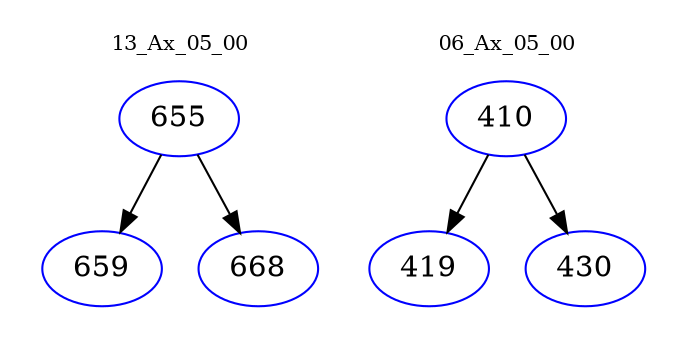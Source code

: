 digraph{
subgraph cluster_0 {
color = white
label = "13_Ax_05_00";
fontsize=10;
T0_655 [label="655", color="blue"]
T0_655 -> T0_659 [color="black"]
T0_659 [label="659", color="blue"]
T0_655 -> T0_668 [color="black"]
T0_668 [label="668", color="blue"]
}
subgraph cluster_1 {
color = white
label = "06_Ax_05_00";
fontsize=10;
T1_410 [label="410", color="blue"]
T1_410 -> T1_419 [color="black"]
T1_419 [label="419", color="blue"]
T1_410 -> T1_430 [color="black"]
T1_430 [label="430", color="blue"]
}
}

